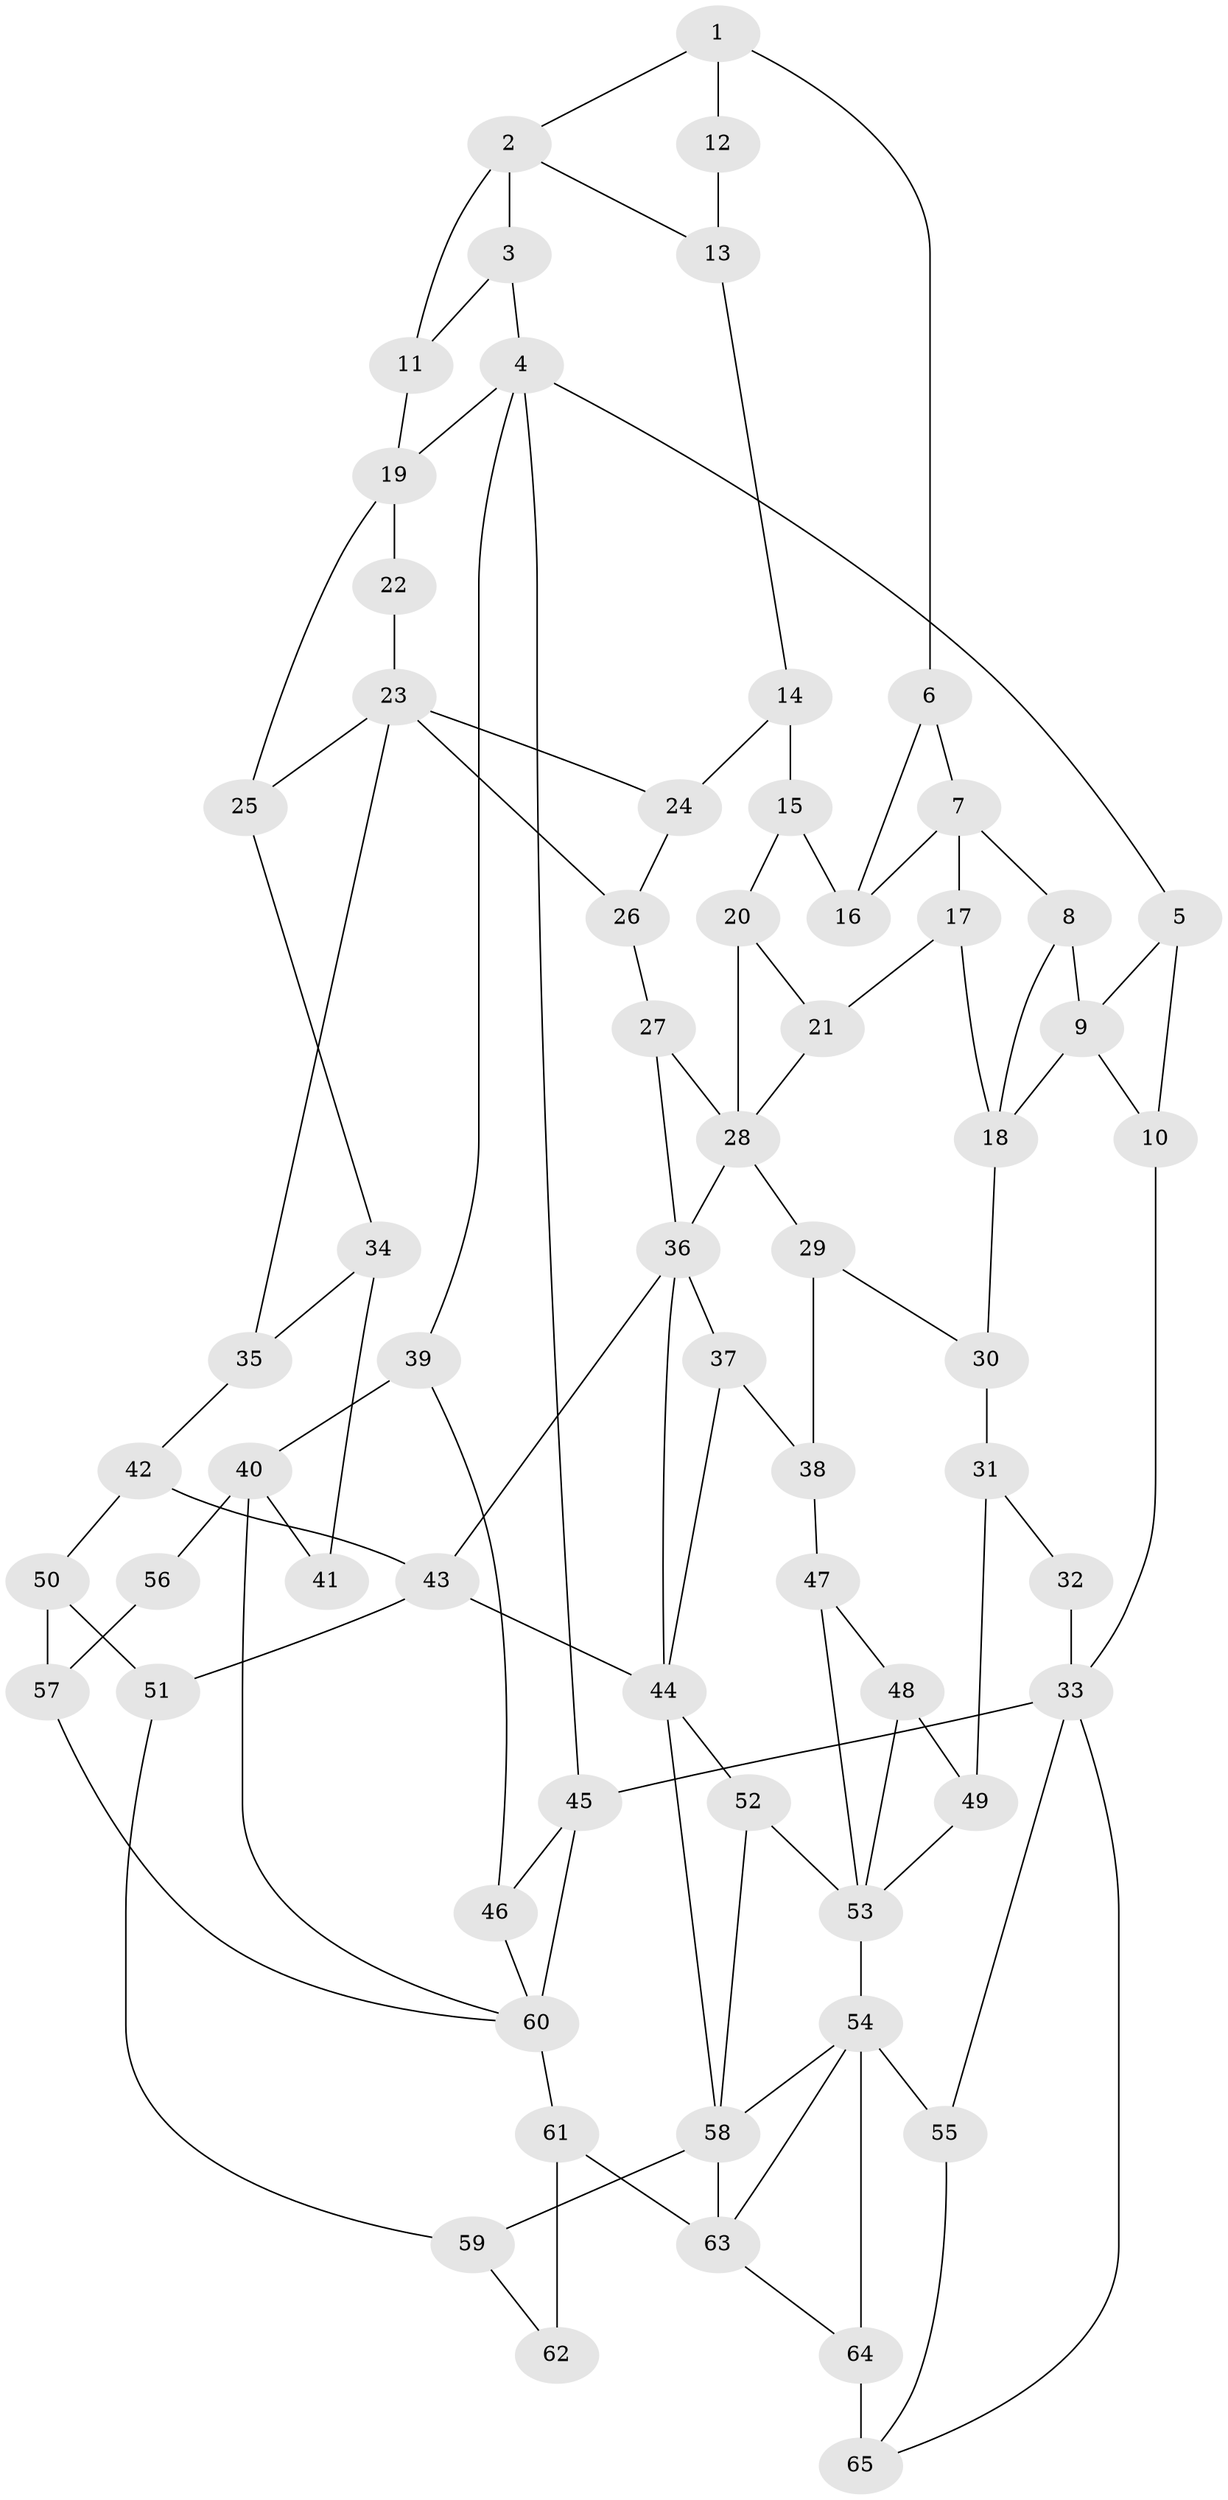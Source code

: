 // original degree distribution, {3: 0.015503875968992248, 4: 0.2248062015503876, 6: 0.20155038759689922, 5: 0.5581395348837209}
// Generated by graph-tools (version 1.1) at 2025/38/03/09/25 02:38:26]
// undirected, 65 vertices, 109 edges
graph export_dot {
graph [start="1"]
  node [color=gray90,style=filled];
  1;
  2;
  3;
  4;
  5;
  6;
  7;
  8;
  9;
  10;
  11;
  12;
  13;
  14;
  15;
  16;
  17;
  18;
  19;
  20;
  21;
  22;
  23;
  24;
  25;
  26;
  27;
  28;
  29;
  30;
  31;
  32;
  33;
  34;
  35;
  36;
  37;
  38;
  39;
  40;
  41;
  42;
  43;
  44;
  45;
  46;
  47;
  48;
  49;
  50;
  51;
  52;
  53;
  54;
  55;
  56;
  57;
  58;
  59;
  60;
  61;
  62;
  63;
  64;
  65;
  1 -- 2 [weight=1.0];
  1 -- 6 [weight=1.0];
  1 -- 12 [weight=2.0];
  2 -- 3 [weight=1.0];
  2 -- 11 [weight=2.0];
  2 -- 13 [weight=1.0];
  3 -- 4 [weight=2.0];
  3 -- 11 [weight=2.0];
  4 -- 5 [weight=1.0];
  4 -- 19 [weight=1.0];
  4 -- 39 [weight=1.0];
  4 -- 45 [weight=1.0];
  5 -- 9 [weight=1.0];
  5 -- 10 [weight=1.0];
  6 -- 7 [weight=1.0];
  6 -- 16 [weight=1.0];
  7 -- 8 [weight=2.0];
  7 -- 16 [weight=1.0];
  7 -- 17 [weight=2.0];
  8 -- 9 [weight=3.0];
  8 -- 18 [weight=1.0];
  9 -- 10 [weight=1.0];
  9 -- 18 [weight=1.0];
  10 -- 33 [weight=2.0];
  11 -- 19 [weight=2.0];
  12 -- 13 [weight=1.0];
  13 -- 14 [weight=1.0];
  14 -- 15 [weight=1.0];
  14 -- 24 [weight=1.0];
  15 -- 16 [weight=1.0];
  15 -- 20 [weight=1.0];
  17 -- 18 [weight=1.0];
  17 -- 21 [weight=1.0];
  18 -- 30 [weight=1.0];
  19 -- 22 [weight=1.0];
  19 -- 25 [weight=1.0];
  20 -- 21 [weight=1.0];
  20 -- 28 [weight=1.0];
  21 -- 28 [weight=1.0];
  22 -- 23 [weight=2.0];
  23 -- 24 [weight=1.0];
  23 -- 25 [weight=1.0];
  23 -- 26 [weight=1.0];
  23 -- 35 [weight=1.0];
  24 -- 26 [weight=1.0];
  25 -- 34 [weight=1.0];
  26 -- 27 [weight=1.0];
  27 -- 28 [weight=2.0];
  27 -- 36 [weight=1.0];
  28 -- 29 [weight=1.0];
  28 -- 36 [weight=1.0];
  29 -- 30 [weight=1.0];
  29 -- 38 [weight=1.0];
  30 -- 31 [weight=1.0];
  31 -- 32 [weight=1.0];
  31 -- 49 [weight=1.0];
  32 -- 33 [weight=2.0];
  33 -- 45 [weight=1.0];
  33 -- 55 [weight=1.0];
  33 -- 65 [weight=1.0];
  34 -- 35 [weight=1.0];
  34 -- 41 [weight=1.0];
  35 -- 42 [weight=1.0];
  36 -- 37 [weight=2.0];
  36 -- 43 [weight=1.0];
  36 -- 44 [weight=1.0];
  37 -- 38 [weight=1.0];
  37 -- 44 [weight=1.0];
  38 -- 47 [weight=1.0];
  39 -- 40 [weight=1.0];
  39 -- 46 [weight=1.0];
  40 -- 41 [weight=2.0];
  40 -- 56 [weight=2.0];
  40 -- 60 [weight=1.0];
  42 -- 43 [weight=1.0];
  42 -- 50 [weight=1.0];
  43 -- 44 [weight=2.0];
  43 -- 51 [weight=1.0];
  44 -- 52 [weight=1.0];
  44 -- 58 [weight=1.0];
  45 -- 46 [weight=1.0];
  45 -- 60 [weight=1.0];
  46 -- 60 [weight=1.0];
  47 -- 48 [weight=1.0];
  47 -- 53 [weight=1.0];
  48 -- 49 [weight=1.0];
  48 -- 53 [weight=2.0];
  49 -- 53 [weight=1.0];
  50 -- 51 [weight=1.0];
  50 -- 57 [weight=1.0];
  51 -- 59 [weight=1.0];
  52 -- 53 [weight=1.0];
  52 -- 58 [weight=1.0];
  53 -- 54 [weight=1.0];
  54 -- 55 [weight=1.0];
  54 -- 58 [weight=1.0];
  54 -- 63 [weight=1.0];
  54 -- 64 [weight=1.0];
  55 -- 65 [weight=1.0];
  56 -- 57 [weight=1.0];
  57 -- 60 [weight=1.0];
  58 -- 59 [weight=1.0];
  58 -- 63 [weight=1.0];
  59 -- 62 [weight=1.0];
  60 -- 61 [weight=2.0];
  61 -- 62 [weight=2.0];
  61 -- 63 [weight=2.0];
  63 -- 64 [weight=1.0];
  64 -- 65 [weight=4.0];
}
